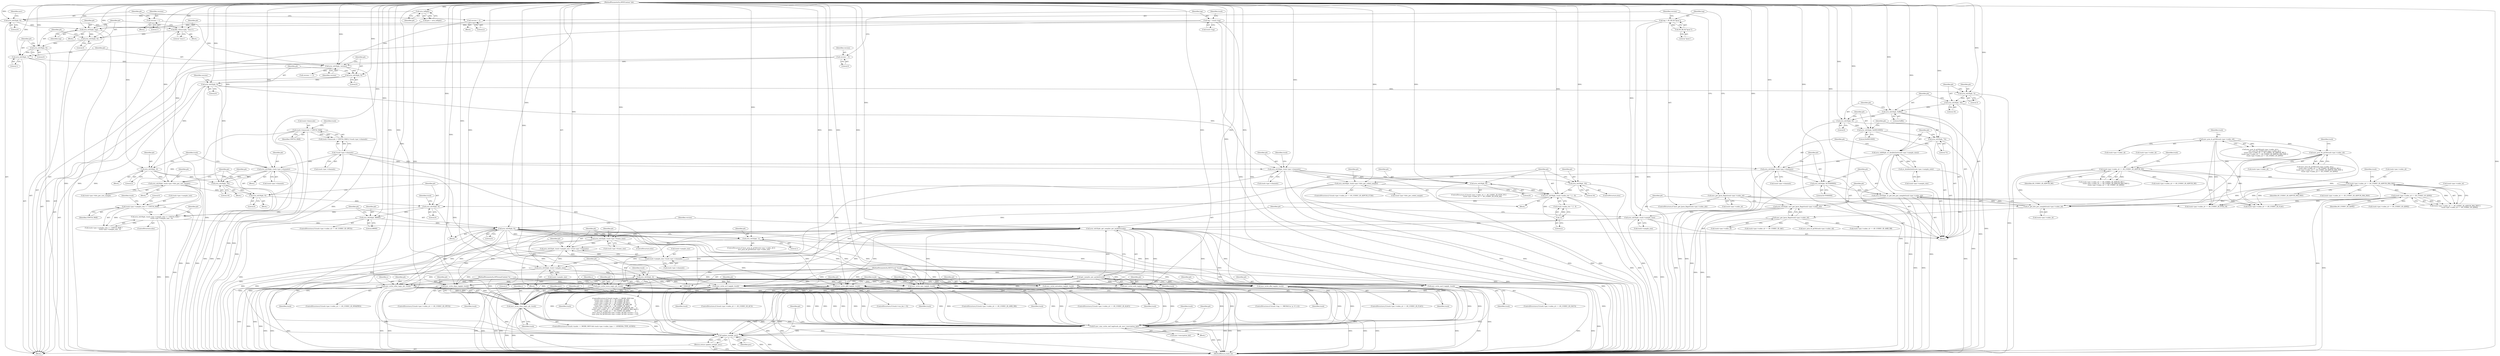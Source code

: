 digraph "0_FFmpeg_fa19fbcf712a6a6cc5a5cfdc3254a97b9bce6582@pointer" {
"1000757" [label="(Call,ff_mov_cenc_write_sinf_tag(track, pb, mov->encryption_kid))"];
"1000682" [label="(Call,mov_write_extradata_tag(pb, track))"];
"1000524" [label="(Call,avio_wb32(pb, 2))"];
"1000519" [label="(Call,avio_wb32(pb, track->sample_size))"];
"1000508" [label="(Call,avio_wb32(pb, track->sample_size / track->par->channels))"];
"1000497" [label="(Call,avio_wb32(pb, 1))"];
"1000475" [label="(Call,avio_wb16(pb, 0))"];
"1000459" [label="(Call,avio_wb16(pb, track->par->sample_rate <= UINT16_MAX ?\n                          track->par->sample_rate : 0))"];
"1000444" [label="(Call,avio_wb16(pb, 0))"];
"1000441" [label="(Call,avio_wb16(pb, 0))"];
"1000429" [label="(Call,avio_wb16(pb, track->par->bits_per_raw_sample))"];
"1000408" [label="(Call,avio_wb16(pb, track->par->channels))"];
"1000256" [label="(Call,avio_wb32(pb, 0))"];
"1000253" [label="(Call,avio_wb16(pb, 0))"];
"1000250" [label="(Call,avio_wb16(pb, version))"];
"1000247" [label="(Call,avio_wb16(pb, 1))"];
"1000244" [label="(Call,avio_wb16(pb, 0))"];
"1000241" [label="(Call,avio_wb32(pb, 0))"];
"1000238" [label="(Call,avio_wl32(pb, tag))"];
"1000223" [label="(Call,avio_wb32(pb, 0))"];
"1000129" [label="(Call,avio_tell(pb))"];
"1000122" [label="(MethodParameterIn,AVIOContext *pb)"];
"1000169" [label="(Call,tag = AV_RL32(\"lpcm\"))"];
"1000171" [label="(Call,AV_RL32(\"lpcm\"))"];
"1000136" [label="(Call,tag = track->tag)"];
"1000233" [label="(Call,ffio_wfourcc(pb, \"enca\"))"];
"1000220" [label="(Call,version = 1)"];
"1000132" [label="(Call,version = 0)"];
"1000173" [label="(Call,version = 2)"];
"1000155" [label="(Call,!track->par->channels)"];
"1000417" [label="(Call,avio_wb16(pb, 2))"];
"1000438" [label="(Call,avio_wb16(pb, 16))"];
"1000380" [label="(Call,avio_wb16(pb, track->audio_vbr ? -2 : 0))"];
"1000369" [label="(Call,avio_wb16(pb, track->par->bits_per_coded_sample))"];
"1000334" [label="(Call,avio_wb16(pb, track->par->channels))"];
"1000357" [label="(Call,avio_wb16(pb, 8))"];
"1000377" [label="(Call,avio_wb16(pb, 16))"];
"1000386" [label="(Call,-2)"];
"1000462" [label="(Call,track->par->sample_rate <= UINT16_MAX)"];
"1000150" [label="(Call,track->timescale > UINT16_MAX)"];
"1000455" [label="(Call,avio_wb16(pb, 48000))"];
"1000321" [label="(Call,avio_wb32(pb, get_samples_per_packet(track)))"];
"1000316" [label="(Call,avio_wb32(pb, track->sample_size))"];
"1000308" [label="(Call,avio_wb32(pb, mov_get_lpcm_flags(track->par->codec_id)))"];
"1000300" [label="(Call,avio_wb32(pb, av_get_bits_per_sample(track->par->codec_id)))"];
"1000297" [label="(Call,avio_wb32(pb, 0x7F000000))"];
"1000290" [label="(Call,avio_wb32(pb, track->par->channels))"];
"1000282" [label="(Call,avio_wb64(pb, av_double2int(track->par->sample_rate)))"];
"1000279" [label="(Call,avio_wb32(pb, 72))"];
"1000276" [label="(Call,avio_wb32(pb, 0x00010000))"];
"1000273" [label="(Call,avio_wb16(pb, 0))"];
"1000270" [label="(Call,avio_wb16(pb, 0xfffe))"];
"1000267" [label="(Call,avio_wb16(pb, 16))"];
"1000264" [label="(Call,avio_wb16(pb, 3))"];
"1000284" [label="(Call,av_double2int(track->par->sample_rate))"];
"1000302" [label="(Call,av_get_bits_per_sample(track->par->codec_id))"];
"1000163" [label="(Call,mov_get_lpcm_flags(track->par->codec_id))"];
"1000205" [label="(Call,track->par->codec_id == AV_CODEC_ID_ADPCM_IMA_WAV)"];
"1000197" [label="(Call,track->par->codec_id == AV_CODEC_ID_ADPCM_MS)"];
"1000190" [label="(Call,mov_pcm_be_gt16(track->par->codec_id))"];
"1000183" [label="(Call,mov_pcm_le_gt16(track->par->codec_id))"];
"1000212" [label="(Call,track->par->codec_id == AV_CODEC_ID_QDM2)"];
"1000310" [label="(Call,mov_get_lpcm_flags(track->par->codec_id))"];
"1000323" [label="(Call,get_samples_per_packet(track))"];
"1000124" [label="(MethodParameterIn,MOVTrack *track)"];
"1000501" [label="(Call,avio_wb32(pb, track->par->frame_size))"];
"1000510" [label="(Call,track->sample_size / track->par->channels)"];
"1000694" [label="(Call,mov_write_wfex_tag(s, pb, track))"];
"1000121" [label="(MethodParameterIn,AVFormatContext *s)"];
"1000658" [label="(Call,mov_write_ac3_tag(pb, track))"];
"1000719" [label="(Call,mov_write_dops_tag(pb, track))"];
"1000729" [label="(Call,mov_write_glbl_tag(pb, track))"];
"1000746" [label="(Call,mov_write_chan_tag(s, pb, track))"];
"1000619" [label="(Call,mov_write_wave_tag(s, pb, track))"];
"1000646" [label="(Call,mov_write_amr_tag(pb, track))"];
"1000707" [label="(Call,mov_write_dfla_tag(pb, track))"];
"1000634" [label="(Call,mov_write_esds_tag(pb, track))"];
"1000670" [label="(Call,mov_write_eac3_tag(pb, track))"];
"1000764" [label="(Call,update_size(pb, pos))"];
"1000763" [label="(Return,return update_size(pb, pos);)"];
"1000457" [label="(Literal,48000)"];
"1000205" [label="(Call,track->par->codec_id == AV_CODEC_ID_ADPCM_IMA_WAV)"];
"1000730" [label="(Identifier,pb)"];
"1000333" [label="(Block,)"];
"1000765" [label="(Identifier,pb)"];
"1000316" [label="(Call,avio_wb32(pb, track->sample_size))"];
"1000440" [label="(Literal,16)"];
"1000369" [label="(Call,avio_wb16(pb, track->par->bits_per_coded_sample))"];
"1000429" [label="(Call,avio_wb16(pb, track->par->bits_per_raw_sample))"];
"1000499" [label="(Literal,1)"];
"1000387" [label="(Literal,2)"];
"1000155" [label="(Call,!track->par->channels)"];
"1000169" [label="(Call,tag = AV_RL32(\"lpcm\"))"];
"1000767" [label="(MethodReturn,static int)"];
"1000461" [label="(Call,track->par->sample_rate <= UINT16_MAX ?\n                          track->par->sample_rate : 0)"];
"1000736" [label="(Identifier,track)"];
"1000346" [label="(Identifier,track)"];
"1000218" [label="(Identifier,AV_CODEC_ID_QDM2)"];
"1000509" [label="(Identifier,pb)"];
"1000463" [label="(Call,track->par->sample_rate)"];
"1000521" [label="(Call,track->sample_size)"];
"1000497" [label="(Call,avio_wb32(pb, 1))"];
"1000357" [label="(Call,avio_wb16(pb, 8))"];
"1000317" [label="(Identifier,pb)"];
"1000377" [label="(Call,avio_wb16(pb, 16))"];
"1000284" [label="(Call,av_double2int(track->par->sample_rate))"];
"1000240" [label="(Identifier,tag)"];
"1000219" [label="(Block,)"];
"1000161" [label="(Block,)"];
"1000535" [label="(Call,track->par->codec_id == AV_CODEC_ID_AAC)"];
"1000334" [label="(Call,avio_wb16(pb, track->par->channels))"];
"1000646" [label="(Call,mov_write_amr_tag(pb, track))"];
"1000410" [label="(Call,track->par->channels)"];
"1000276" [label="(Call,avio_wb32(pb, 0x00010000))"];
"1000281" [label="(Literal,72)"];
"1000272" [label="(Literal,0xfffe)"];
"1000204" [label="(Call,track->par->codec_id == AV_CODEC_ID_ADPCM_IMA_WAV ||\n                   track->par->codec_id == AV_CODEC_ID_QDM2)"];
"1000708" [label="(Identifier,pb)"];
"1000248" [label="(Identifier,pb)"];
"1000290" [label="(Call,avio_wb32(pb, track->par->channels))"];
"1000525" [label="(Identifier,pb)"];
"1000386" [label="(Call,-2)"];
"1000291" [label="(Identifier,pb)"];
"1000498" [label="(Identifier,pb)"];
"1000621" [label="(Identifier,pb)"];
"1000273" [label="(Call,avio_wb16(pb, 0))"];
"1000407" [label="(Block,)"];
"1000482" [label="(Block,)"];
"1000191" [label="(Call,track->par->codec_id)"];
"1000124" [label="(MethodParameterIn,MOVTrack *track)"];
"1000660" [label="(Identifier,track)"];
"1000251" [label="(Identifier,pb)"];
"1000300" [label="(Call,avio_wb32(pb, av_get_bits_per_sample(track->par->codec_id)))"];
"1000172" [label="(Literal,\"lpcm\")"];
"1000723" [label="(ControlStructure,if (track->vos_len > 0))"];
"1000154" [label="(Identifier,UINT16_MAX)"];
"1000458" [label="(ControlStructure,else)"];
"1000371" [label="(Call,track->par->bits_per_coded_sample)"];
"1000447" [label="(ControlStructure,if (track->par->codec_id == AV_CODEC_ID_OPUS))"];
"1000336" [label="(Call,track->par->channels)"];
"1000731" [label="(Identifier,track)"];
"1000254" [label="(Identifier,pb)"];
"1000190" [label="(Call,mov_pcm_be_gt16(track->par->codec_id))"];
"1000624" [label="(ControlStructure,if (track->tag == MKTAG('m','p','4','a')))"];
"1000647" [label="(Identifier,pb)"];
"1000501" [label="(Call,avio_wb32(pb, track->par->frame_size))"];
"1000758" [label="(Identifier,track)"];
"1000321" [label="(Call,avio_wb32(pb, get_samples_per_packet(track)))"];
"1000451" [label="(Identifier,track)"];
"1000193" [label="(Identifier,track)"];
"1000182" [label="(Call,mov_pcm_le_gt16(track->par->codec_id) ||\n                   mov_pcm_be_gt16(track->par->codec_id) ||\n                   track->par->codec_id == AV_CODEC_ID_ADPCM_MS ||\n                   track->par->codec_id == AV_CODEC_ID_ADPCM_IMA_WAV ||\n                   track->par->codec_id == AV_CODEC_ID_QDM2)"];
"1000732" [label="(ControlStructure,if (track->mode == MODE_MOV && track->par->codec_type == AVMEDIA_TYPE_AUDIO))"];
"1000253" [label="(Call,avio_wb16(pb, 0))"];
"1000441" [label="(Call,avio_wb16(pb, 0))"];
"1000390" [label="(Block,)"];
"1000361" [label="(ControlStructure,if (track->par->codec_id == AV_CODEC_ID_ADPCM_G726))"];
"1000526" [label="(Literal,2)"];
"1000682" [label="(Call,mov_write_extradata_tag(pb, track))"];
"1000203" [label="(Identifier,AV_CODEC_ID_ADPCM_MS)"];
"1000747" [label="(Identifier,s)"];
"1000527" [label="(ControlStructure,if (track->mode == MODE_MOV &&\n        (track->par->codec_id == AV_CODEC_ID_AAC           ||\n         track->par->codec_id == AV_CODEC_ID_AC3           ||\n         track->par->codec_id == AV_CODEC_ID_EAC3          ||\n         track->par->codec_id == AV_CODEC_ID_AMR_NB        ||\n         track->par->codec_id == AV_CODEC_ID_ALAC          ||\n         track->par->codec_id == AV_CODEC_ID_ADPCM_MS      ||\n         track->par->codec_id == AV_CODEC_ID_ADPCM_IMA_WAV ||\n         track->par->codec_id == AV_CODEC_ID_QDM2          ||\n         (mov_pcm_le_gt16(track->par->codec_id) && version==1) ||\n         (mov_pcm_be_gt16(track->par->codec_id) && version==1))))"];
"1000211" [label="(Identifier,AV_CODEC_ID_ADPCM_IMA_WAV)"];
"1000711" [label="(ControlStructure,if (track->par->codec_id == AV_CODEC_ID_OPUS))"];
"1000171" [label="(Call,AV_RL32(\"lpcm\"))"];
"1000225" [label="(Literal,0)"];
"1000477" [label="(Literal,0)"];
"1000622" [label="(Identifier,track)"];
"1000323" [label="(Call,get_samples_per_packet(track))"];
"1000476" [label="(Identifier,pb)"];
"1000658" [label="(Call,mov_write_ac3_tag(pb, track))"];
"1000510" [label="(Call,track->sample_size / track->par->channels)"];
"1000162" [label="(ControlStructure,if (mov_get_lpcm_flags(track->par->codec_id)))"];
"1000437" [label="(Block,)"];
"1000200" [label="(Identifier,track)"];
"1000699" [label="(ControlStructure,if (track->par->codec_id == AV_CODEC_ID_FLAC))"];
"1000444" [label="(Call,avio_wb16(pb, 0))"];
"1000299" [label="(Literal,0x7F000000)"];
"1000697" [label="(Identifier,track)"];
"1000267" [label="(Call,avio_wb16(pb, 16))"];
"1000358" [label="(Identifier,pb)"];
"1000285" [label="(Call,track->par->sample_rate)"];
"1000635" [label="(Identifier,pb)"];
"1000250" [label="(Call,avio_wb16(pb, version))"];
"1000150" [label="(Call,track->timescale > UINT16_MAX)"];
"1000462" [label="(Call,track->par->sample_rate <= UINT16_MAX)"];
"1000326" [label="(Block,)"];
"1000164" [label="(Call,track->par->codec_id)"];
"1000232" [label="(Block,)"];
"1000756" [label="(Block,)"];
"1000619" [label="(Call,mov_write_wave_tag(s, pb, track))"];
"1000238" [label="(Call,avio_wl32(pb, tag))"];
"1000222" [label="(Literal,1)"];
"1000221" [label="(Identifier,version)"];
"1000382" [label="(Call,track->audio_vbr ? -2 : 0)"];
"1000341" [label="(ControlStructure,if (track->par->codec_id == AV_CODEC_ID_PCM_U8 ||\n                track->par->codec_id == AV_CODEC_ID_PCM_S8))"];
"1000729" [label="(Call,mov_write_glbl_tag(pb, track))"];
"1000696" [label="(Identifier,pb)"];
"1000370" [label="(Identifier,pb)"];
"1000359" [label="(Literal,8)"];
"1000255" [label="(Literal,0)"];
"1000456" [label="(Identifier,pb)"];
"1000121" [label="(MethodParameterIn,AVFormatContext *s)"];
"1000393" [label="(Call,track->par->codec_id == AV_CODEC_ID_FLAC)"];
"1000431" [label="(Call,track->par->bits_per_raw_sample)"];
"1000695" [label="(Identifier,s)"];
"1000376" [label="(ControlStructure,else)"];
"1000474" [label="(Literal,0)"];
"1000662" [label="(ControlStructure,if (track->par->codec_id == AV_CODEC_ID_EAC3))"];
"1000130" [label="(Identifier,pb)"];
"1000129" [label="(Call,avio_tell(pb))"];
"1000417" [label="(Call,avio_wb16(pb, 2))"];
"1000430" [label="(Identifier,pb)"];
"1000694" [label="(Call,mov_write_wfex_tag(s, pb, track))"];
"1000659" [label="(Identifier,pb)"];
"1000502" [label="(Identifier,pb)"];
"1000753" [label="(Identifier,mov)"];
"1000197" [label="(Call,track->par->codec_id == AV_CODEC_ID_ADPCM_MS)"];
"1000709" [label="(Identifier,track)"];
"1000763" [label="(Return,return update_size(pb, pos);)"];
"1000379" [label="(Literal,16)"];
"1000268" [label="(Identifier,pb)"];
"1000670" [label="(Call,mov_write_eac3_tag(pb, track))"];
"1000274" [label="(Identifier,pb)"];
"1000280" [label="(Identifier,pb)"];
"1000443" [label="(Literal,0)"];
"1000234" [label="(Identifier,pb)"];
"1000721" [label="(Identifier,track)"];
"1000416" [label="(Block,)"];
"1000249" [label="(Literal,1)"];
"1000446" [label="(Literal,0)"];
"1000122" [label="(MethodParameterIn,AVIOContext *pb)"];
"1000485" [label="(Call,mov_pcm_le_gt16(track->par->codec_id))"];
"1000508" [label="(Call,avio_wb32(pb, track->sample_size / track->par->channels))"];
"1000301" [label="(Identifier,pb)"];
"1000520" [label="(Identifier,pb)"];
"1000322" [label="(Identifier,pb)"];
"1000746" [label="(Call,mov_write_chan_tag(s, pb, track))"];
"1000298" [label="(Identifier,pb)"];
"1000503" [label="(Call,track->par->frame_size)"];
"1000170" [label="(Identifier,tag)"];
"1000233" [label="(Call,ffio_wfourcc(pb, \"enca\"))"];
"1000206" [label="(Call,track->par->codec_id)"];
"1000237" [label="(Block,)"];
"1000277" [label="(Identifier,pb)"];
"1000583" [label="(Call,track->par->codec_id == AV_CODEC_ID_ADPCM_IMA_WAV)"];
"1000748" [label="(Identifier,pb)"];
"1000241" [label="(Call,avio_wb32(pb, 0))"];
"1000408" [label="(Call,avio_wb16(pb, track->par->channels))"];
"1000257" [label="(Identifier,pb)"];
"1000252" [label="(Identifier,version)"];
"1000471" [label="(Identifier,track)"];
"1000235" [label="(Literal,\"enca\")"];
"1000265" [label="(Identifier,pb)"];
"1000575" [label="(Call,track->par->codec_id == AV_CODEC_ID_ADPCM_MS)"];
"1000636" [label="(Identifier,track)"];
"1000620" [label="(Identifier,s)"];
"1000244" [label="(Call,avio_wb16(pb, 0))"];
"1000125" [label="(Block,)"];
"1000243" [label="(Literal,0)"];
"1000719" [label="(Call,mov_write_dops_tag(pb, track))"];
"1000335" [label="(Identifier,pb)"];
"1000707" [label="(Call,mov_write_dfla_tag(pb, track))"];
"1000674" [label="(ControlStructure,if (track->par->codec_id == AV_CODEC_ID_ALAC))"];
"1000424" [label="(Identifier,track)"];
"1000439" [label="(Identifier,pb)"];
"1000137" [label="(Identifier,tag)"];
"1000173" [label="(Call,version = 2)"];
"1000634" [label="(Call,mov_write_esds_tag(pb, track))"];
"1000127" [label="(Call,pos = avio_tell(pb))"];
"1000381" [label="(Identifier,pb)"];
"1000455" [label="(Call,avio_wb16(pb, 48000))"];
"1000215" [label="(Identifier,track)"];
"1000198" [label="(Call,track->par->codec_id)"];
"1000343" [label="(Call,track->par->codec_id == AV_CODEC_ID_PCM_U8)"];
"1000445" [label="(Identifier,pb)"];
"1000639" [label="(Call,track->par->codec_id == AV_CODEC_ID_AMR_NB)"];
"1000158" [label="(Identifier,track)"];
"1000468" [label="(Identifier,UINT16_MAX)"];
"1000297" [label="(Call,avio_wb32(pb, 0x7F000000))"];
"1000279" [label="(Call,avio_wb32(pb, 72))"];
"1000672" [label="(Identifier,track)"];
"1000683" [label="(Identifier,pb)"];
"1000519" [label="(Call,avio_wb32(pb, track->sample_size))"];
"1000531" [label="(Identifier,track)"];
"1000459" [label="(Call,avio_wb16(pb, track->par->sample_rate <= UINT16_MAX ?\n                          track->par->sample_rate : 0))"];
"1000220" [label="(Call,version = 1)"];
"1000282" [label="(Call,avio_wb64(pb, av_double2int(track->par->sample_rate)))"];
"1000189" [label="(Call,mov_pcm_be_gt16(track->par->codec_id) ||\n                   track->par->codec_id == AV_CODEC_ID_ADPCM_MS ||\n                   track->par->codec_id == AV_CODEC_ID_ADPCM_IMA_WAV ||\n                   track->par->codec_id == AV_CODEC_ID_QDM2)"];
"1000260" [label="(Call,version == 2)"];
"1000269" [label="(Literal,16)"];
"1000246" [label="(Literal,0)"];
"1000138" [label="(Call,track->tag)"];
"1000671" [label="(Identifier,pb)"];
"1000438" [label="(Call,avio_wb16(pb, 16))"];
"1000309" [label="(Identifier,pb)"];
"1000524" [label="(Call,avio_wb32(pb, 2))"];
"1000245" [label="(Identifier,pb)"];
"1000261" [label="(Identifier,version)"];
"1000380" [label="(Call,avio_wb16(pb, track->audio_vbr ? -2 : 0))"];
"1000175" [label="(Literal,2)"];
"1000650" [label="(ControlStructure,if (track->par->codec_id == AV_CODEC_ID_AC3))"];
"1000208" [label="(Identifier,track)"];
"1000749" [label="(Identifier,track)"];
"1000318" [label="(Call,track->sample_size)"];
"1000256" [label="(Call,avio_wb32(pb, 0))"];
"1000764" [label="(Call,update_size(pb, pos))"];
"1000229" [label="(Identifier,mov)"];
"1000149" [label="(Call,track->timescale > UINT16_MAX || !track->par->channels)"];
"1000278" [label="(Literal,0x00010000)"];
"1000275" [label="(Literal,0)"];
"1000163" [label="(Call,mov_get_lpcm_flags(track->par->codec_id))"];
"1000302" [label="(Call,av_get_bits_per_sample(track->par->codec_id))"];
"1000196" [label="(Call,track->par->codec_id == AV_CODEC_ID_ADPCM_MS ||\n                   track->par->codec_id == AV_CODEC_ID_ADPCM_IMA_WAV ||\n                   track->par->codec_id == AV_CODEC_ID_QDM2)"];
"1000638" [label="(ControlStructure,if (track->par->codec_id == AV_CODEC_ID_AMR_NB))"];
"1000475" [label="(Call,avio_wb16(pb, 0))"];
"1000686" [label="(ControlStructure,if (track->par->codec_id == AV_CODEC_ID_WMAPRO))"];
"1000409" [label="(Identifier,pb)"];
"1000224" [label="(Identifier,pb)"];
"1000271" [label="(Identifier,pb)"];
"1000174" [label="(Identifier,version)"];
"1000483" [label="(ControlStructure,if (mov_pcm_le_gt16(track->par->codec_id) ||\n            mov_pcm_be_gt16(track->par->codec_id)))"];
"1000311" [label="(Call,track->par->codec_id)"];
"1000270" [label="(Call,avio_wb16(pb, 0xfffe))"];
"1000419" [label="(Literal,2)"];
"1000757" [label="(Call,ff_mov_cenc_write_sinf_tag(track, pb, mov->encryption_kid))"];
"1000239" [label="(Identifier,pb)"];
"1000720" [label="(Identifier,pb)"];
"1000514" [label="(Call,track->par->channels)"];
"1000378" [label="(Identifier,pb)"];
"1000213" [label="(Call,track->par->codec_id)"];
"1000308" [label="(Call,avio_wb32(pb, mov_get_lpcm_flags(track->par->codec_id)))"];
"1000684" [label="(Identifier,track)"];
"1000151" [label="(Call,track->timescale)"];
"1000324" [label="(Identifier,track)"];
"1000442" [label="(Identifier,pb)"];
"1000242" [label="(Identifier,pb)"];
"1000144" [label="(Identifier,track)"];
"1000591" [label="(Call,track->par->codec_id == AV_CODEC_ID_QDM2)"];
"1000264" [label="(Call,avio_wb16(pb, 3))"];
"1000428" [label="(Block,)"];
"1000258" [label="(Literal,0)"];
"1000132" [label="(Call,version = 0)"];
"1000760" [label="(Call,mov->encryption_kid)"];
"1000292" [label="(Call,track->par->channels)"];
"1000212" [label="(Call,track->par->codec_id == AV_CODEC_ID_QDM2)"];
"1000648" [label="(Identifier,track)"];
"1000460" [label="(Identifier,pb)"];
"1000310" [label="(Call,mov_get_lpcm_flags(track->par->codec_id))"];
"1000156" [label="(Call,track->par->channels)"];
"1000303" [label="(Call,track->par->codec_id)"];
"1000500" [label="(ControlStructure,else)"];
"1000766" [label="(Identifier,pos)"];
"1000480" [label="(Identifier,version)"];
"1000247" [label="(Call,avio_wb16(pb, 1))"];
"1000283" [label="(Identifier,pb)"];
"1000266" [label="(Literal,3)"];
"1000263" [label="(Block,)"];
"1000133" [label="(Identifier,version)"];
"1000759" [label="(Identifier,pb)"];
"1000223" [label="(Call,avio_wb32(pb, 0))"];
"1000136" [label="(Call,tag = track->tag)"];
"1000184" [label="(Call,track->par->codec_id)"];
"1000511" [label="(Call,track->sample_size)"];
"1000183" [label="(Call,mov_pcm_le_gt16(track->par->codec_id))"];
"1000134" [label="(Literal,0)"];
"1000418" [label="(Identifier,pb)"];
"1000757" -> "1000756"  [label="AST: "];
"1000757" -> "1000760"  [label="CFG: "];
"1000758" -> "1000757"  [label="AST: "];
"1000759" -> "1000757"  [label="AST: "];
"1000760" -> "1000757"  [label="AST: "];
"1000765" -> "1000757"  [label="CFG: "];
"1000757" -> "1000767"  [label="DDG: "];
"1000757" -> "1000767"  [label="DDG: "];
"1000757" -> "1000767"  [label="DDG: "];
"1000682" -> "1000757"  [label="DDG: "];
"1000682" -> "1000757"  [label="DDG: "];
"1000694" -> "1000757"  [label="DDG: "];
"1000694" -> "1000757"  [label="DDG: "];
"1000658" -> "1000757"  [label="DDG: "];
"1000658" -> "1000757"  [label="DDG: "];
"1000719" -> "1000757"  [label="DDG: "];
"1000719" -> "1000757"  [label="DDG: "];
"1000729" -> "1000757"  [label="DDG: "];
"1000729" -> "1000757"  [label="DDG: "];
"1000746" -> "1000757"  [label="DDG: "];
"1000746" -> "1000757"  [label="DDG: "];
"1000707" -> "1000757"  [label="DDG: "];
"1000707" -> "1000757"  [label="DDG: "];
"1000619" -> "1000757"  [label="DDG: "];
"1000619" -> "1000757"  [label="DDG: "];
"1000646" -> "1000757"  [label="DDG: "];
"1000646" -> "1000757"  [label="DDG: "];
"1000670" -> "1000757"  [label="DDG: "];
"1000670" -> "1000757"  [label="DDG: "];
"1000323" -> "1000757"  [label="DDG: "];
"1000634" -> "1000757"  [label="DDG: "];
"1000634" -> "1000757"  [label="DDG: "];
"1000124" -> "1000757"  [label="DDG: "];
"1000524" -> "1000757"  [label="DDG: "];
"1000475" -> "1000757"  [label="DDG: "];
"1000321" -> "1000757"  [label="DDG: "];
"1000122" -> "1000757"  [label="DDG: "];
"1000757" -> "1000764"  [label="DDG: "];
"1000682" -> "1000674"  [label="AST: "];
"1000682" -> "1000684"  [label="CFG: "];
"1000683" -> "1000682"  [label="AST: "];
"1000684" -> "1000682"  [label="AST: "];
"1000736" -> "1000682"  [label="CFG: "];
"1000682" -> "1000767"  [label="DDG: "];
"1000682" -> "1000767"  [label="DDG: "];
"1000524" -> "1000682"  [label="DDG: "];
"1000475" -> "1000682"  [label="DDG: "];
"1000321" -> "1000682"  [label="DDG: "];
"1000122" -> "1000682"  [label="DDG: "];
"1000323" -> "1000682"  [label="DDG: "];
"1000124" -> "1000682"  [label="DDG: "];
"1000682" -> "1000746"  [label="DDG: "];
"1000682" -> "1000746"  [label="DDG: "];
"1000682" -> "1000764"  [label="DDG: "];
"1000524" -> "1000482"  [label="AST: "];
"1000524" -> "1000526"  [label="CFG: "];
"1000525" -> "1000524"  [label="AST: "];
"1000526" -> "1000524"  [label="AST: "];
"1000531" -> "1000524"  [label="CFG: "];
"1000524" -> "1000767"  [label="DDG: "];
"1000519" -> "1000524"  [label="DDG: "];
"1000122" -> "1000524"  [label="DDG: "];
"1000524" -> "1000619"  [label="DDG: "];
"1000524" -> "1000634"  [label="DDG: "];
"1000524" -> "1000646"  [label="DDG: "];
"1000524" -> "1000658"  [label="DDG: "];
"1000524" -> "1000670"  [label="DDG: "];
"1000524" -> "1000694"  [label="DDG: "];
"1000524" -> "1000707"  [label="DDG: "];
"1000524" -> "1000719"  [label="DDG: "];
"1000524" -> "1000729"  [label="DDG: "];
"1000524" -> "1000746"  [label="DDG: "];
"1000524" -> "1000764"  [label="DDG: "];
"1000519" -> "1000482"  [label="AST: "];
"1000519" -> "1000521"  [label="CFG: "];
"1000520" -> "1000519"  [label="AST: "];
"1000521" -> "1000519"  [label="AST: "];
"1000525" -> "1000519"  [label="CFG: "];
"1000519" -> "1000767"  [label="DDG: "];
"1000519" -> "1000767"  [label="DDG: "];
"1000508" -> "1000519"  [label="DDG: "];
"1000122" -> "1000519"  [label="DDG: "];
"1000510" -> "1000519"  [label="DDG: "];
"1000508" -> "1000482"  [label="AST: "];
"1000508" -> "1000510"  [label="CFG: "];
"1000509" -> "1000508"  [label="AST: "];
"1000510" -> "1000508"  [label="AST: "];
"1000520" -> "1000508"  [label="CFG: "];
"1000508" -> "1000767"  [label="DDG: "];
"1000508" -> "1000767"  [label="DDG: "];
"1000497" -> "1000508"  [label="DDG: "];
"1000501" -> "1000508"  [label="DDG: "];
"1000122" -> "1000508"  [label="DDG: "];
"1000510" -> "1000508"  [label="DDG: "];
"1000510" -> "1000508"  [label="DDG: "];
"1000497" -> "1000483"  [label="AST: "];
"1000497" -> "1000499"  [label="CFG: "];
"1000498" -> "1000497"  [label="AST: "];
"1000499" -> "1000497"  [label="AST: "];
"1000509" -> "1000497"  [label="CFG: "];
"1000497" -> "1000767"  [label="DDG: "];
"1000475" -> "1000497"  [label="DDG: "];
"1000321" -> "1000497"  [label="DDG: "];
"1000122" -> "1000497"  [label="DDG: "];
"1000475" -> "1000326"  [label="AST: "];
"1000475" -> "1000477"  [label="CFG: "];
"1000476" -> "1000475"  [label="AST: "];
"1000477" -> "1000475"  [label="AST: "];
"1000480" -> "1000475"  [label="CFG: "];
"1000475" -> "1000767"  [label="DDG: "];
"1000459" -> "1000475"  [label="DDG: "];
"1000455" -> "1000475"  [label="DDG: "];
"1000122" -> "1000475"  [label="DDG: "];
"1000475" -> "1000501"  [label="DDG: "];
"1000475" -> "1000619"  [label="DDG: "];
"1000475" -> "1000634"  [label="DDG: "];
"1000475" -> "1000646"  [label="DDG: "];
"1000475" -> "1000658"  [label="DDG: "];
"1000475" -> "1000670"  [label="DDG: "];
"1000475" -> "1000694"  [label="DDG: "];
"1000475" -> "1000707"  [label="DDG: "];
"1000475" -> "1000719"  [label="DDG: "];
"1000475" -> "1000729"  [label="DDG: "];
"1000475" -> "1000746"  [label="DDG: "];
"1000475" -> "1000764"  [label="DDG: "];
"1000459" -> "1000458"  [label="AST: "];
"1000459" -> "1000461"  [label="CFG: "];
"1000460" -> "1000459"  [label="AST: "];
"1000461" -> "1000459"  [label="AST: "];
"1000476" -> "1000459"  [label="CFG: "];
"1000459" -> "1000767"  [label="DDG: "];
"1000459" -> "1000767"  [label="DDG: "];
"1000444" -> "1000459"  [label="DDG: "];
"1000122" -> "1000459"  [label="DDG: "];
"1000462" -> "1000459"  [label="DDG: "];
"1000444" -> "1000326"  [label="AST: "];
"1000444" -> "1000446"  [label="CFG: "];
"1000445" -> "1000444"  [label="AST: "];
"1000446" -> "1000444"  [label="AST: "];
"1000451" -> "1000444"  [label="CFG: "];
"1000441" -> "1000444"  [label="DDG: "];
"1000380" -> "1000444"  [label="DDG: "];
"1000122" -> "1000444"  [label="DDG: "];
"1000444" -> "1000455"  [label="DDG: "];
"1000441" -> "1000390"  [label="AST: "];
"1000441" -> "1000443"  [label="CFG: "];
"1000442" -> "1000441"  [label="AST: "];
"1000443" -> "1000441"  [label="AST: "];
"1000445" -> "1000441"  [label="CFG: "];
"1000429" -> "1000441"  [label="DDG: "];
"1000438" -> "1000441"  [label="DDG: "];
"1000122" -> "1000441"  [label="DDG: "];
"1000429" -> "1000428"  [label="AST: "];
"1000429" -> "1000431"  [label="CFG: "];
"1000430" -> "1000429"  [label="AST: "];
"1000431" -> "1000429"  [label="AST: "];
"1000442" -> "1000429"  [label="CFG: "];
"1000429" -> "1000767"  [label="DDG: "];
"1000429" -> "1000767"  [label="DDG: "];
"1000408" -> "1000429"  [label="DDG: "];
"1000417" -> "1000429"  [label="DDG: "];
"1000122" -> "1000429"  [label="DDG: "];
"1000408" -> "1000407"  [label="AST: "];
"1000408" -> "1000410"  [label="CFG: "];
"1000409" -> "1000408"  [label="AST: "];
"1000410" -> "1000408"  [label="AST: "];
"1000424" -> "1000408"  [label="CFG: "];
"1000408" -> "1000767"  [label="DDG: "];
"1000408" -> "1000767"  [label="DDG: "];
"1000256" -> "1000408"  [label="DDG: "];
"1000122" -> "1000408"  [label="DDG: "];
"1000155" -> "1000408"  [label="DDG: "];
"1000408" -> "1000438"  [label="DDG: "];
"1000408" -> "1000510"  [label="DDG: "];
"1000256" -> "1000125"  [label="AST: "];
"1000256" -> "1000258"  [label="CFG: "];
"1000257" -> "1000256"  [label="AST: "];
"1000258" -> "1000256"  [label="AST: "];
"1000261" -> "1000256"  [label="CFG: "];
"1000256" -> "1000767"  [label="DDG: "];
"1000253" -> "1000256"  [label="DDG: "];
"1000122" -> "1000256"  [label="DDG: "];
"1000256" -> "1000264"  [label="DDG: "];
"1000256" -> "1000334"  [label="DDG: "];
"1000256" -> "1000417"  [label="DDG: "];
"1000253" -> "1000125"  [label="AST: "];
"1000253" -> "1000255"  [label="CFG: "];
"1000254" -> "1000253"  [label="AST: "];
"1000255" -> "1000253"  [label="AST: "];
"1000257" -> "1000253"  [label="CFG: "];
"1000250" -> "1000253"  [label="DDG: "];
"1000122" -> "1000253"  [label="DDG: "];
"1000250" -> "1000125"  [label="AST: "];
"1000250" -> "1000252"  [label="CFG: "];
"1000251" -> "1000250"  [label="AST: "];
"1000252" -> "1000250"  [label="AST: "];
"1000254" -> "1000250"  [label="CFG: "];
"1000250" -> "1000767"  [label="DDG: "];
"1000247" -> "1000250"  [label="DDG: "];
"1000122" -> "1000250"  [label="DDG: "];
"1000220" -> "1000250"  [label="DDG: "];
"1000132" -> "1000250"  [label="DDG: "];
"1000173" -> "1000250"  [label="DDG: "];
"1000250" -> "1000260"  [label="DDG: "];
"1000247" -> "1000125"  [label="AST: "];
"1000247" -> "1000249"  [label="CFG: "];
"1000248" -> "1000247"  [label="AST: "];
"1000249" -> "1000247"  [label="AST: "];
"1000251" -> "1000247"  [label="CFG: "];
"1000247" -> "1000767"  [label="DDG: "];
"1000244" -> "1000247"  [label="DDG: "];
"1000122" -> "1000247"  [label="DDG: "];
"1000244" -> "1000125"  [label="AST: "];
"1000244" -> "1000246"  [label="CFG: "];
"1000245" -> "1000244"  [label="AST: "];
"1000246" -> "1000244"  [label="AST: "];
"1000248" -> "1000244"  [label="CFG: "];
"1000241" -> "1000244"  [label="DDG: "];
"1000122" -> "1000244"  [label="DDG: "];
"1000241" -> "1000125"  [label="AST: "];
"1000241" -> "1000243"  [label="CFG: "];
"1000242" -> "1000241"  [label="AST: "];
"1000243" -> "1000241"  [label="AST: "];
"1000245" -> "1000241"  [label="CFG: "];
"1000238" -> "1000241"  [label="DDG: "];
"1000233" -> "1000241"  [label="DDG: "];
"1000122" -> "1000241"  [label="DDG: "];
"1000238" -> "1000237"  [label="AST: "];
"1000238" -> "1000240"  [label="CFG: "];
"1000239" -> "1000238"  [label="AST: "];
"1000240" -> "1000238"  [label="AST: "];
"1000242" -> "1000238"  [label="CFG: "];
"1000238" -> "1000767"  [label="DDG: "];
"1000238" -> "1000767"  [label="DDG: "];
"1000223" -> "1000238"  [label="DDG: "];
"1000122" -> "1000238"  [label="DDG: "];
"1000169" -> "1000238"  [label="DDG: "];
"1000136" -> "1000238"  [label="DDG: "];
"1000223" -> "1000125"  [label="AST: "];
"1000223" -> "1000225"  [label="CFG: "];
"1000224" -> "1000223"  [label="AST: "];
"1000225" -> "1000223"  [label="AST: "];
"1000229" -> "1000223"  [label="CFG: "];
"1000129" -> "1000223"  [label="DDG: "];
"1000122" -> "1000223"  [label="DDG: "];
"1000223" -> "1000233"  [label="DDG: "];
"1000129" -> "1000127"  [label="AST: "];
"1000129" -> "1000130"  [label="CFG: "];
"1000130" -> "1000129"  [label="AST: "];
"1000127" -> "1000129"  [label="CFG: "];
"1000129" -> "1000127"  [label="DDG: "];
"1000122" -> "1000129"  [label="DDG: "];
"1000122" -> "1000120"  [label="AST: "];
"1000122" -> "1000767"  [label="DDG: "];
"1000122" -> "1000233"  [label="DDG: "];
"1000122" -> "1000264"  [label="DDG: "];
"1000122" -> "1000267"  [label="DDG: "];
"1000122" -> "1000270"  [label="DDG: "];
"1000122" -> "1000273"  [label="DDG: "];
"1000122" -> "1000276"  [label="DDG: "];
"1000122" -> "1000279"  [label="DDG: "];
"1000122" -> "1000282"  [label="DDG: "];
"1000122" -> "1000290"  [label="DDG: "];
"1000122" -> "1000297"  [label="DDG: "];
"1000122" -> "1000300"  [label="DDG: "];
"1000122" -> "1000308"  [label="DDG: "];
"1000122" -> "1000316"  [label="DDG: "];
"1000122" -> "1000321"  [label="DDG: "];
"1000122" -> "1000334"  [label="DDG: "];
"1000122" -> "1000357"  [label="DDG: "];
"1000122" -> "1000369"  [label="DDG: "];
"1000122" -> "1000377"  [label="DDG: "];
"1000122" -> "1000380"  [label="DDG: "];
"1000122" -> "1000417"  [label="DDG: "];
"1000122" -> "1000438"  [label="DDG: "];
"1000122" -> "1000455"  [label="DDG: "];
"1000122" -> "1000501"  [label="DDG: "];
"1000122" -> "1000619"  [label="DDG: "];
"1000122" -> "1000634"  [label="DDG: "];
"1000122" -> "1000646"  [label="DDG: "];
"1000122" -> "1000658"  [label="DDG: "];
"1000122" -> "1000670"  [label="DDG: "];
"1000122" -> "1000694"  [label="DDG: "];
"1000122" -> "1000707"  [label="DDG: "];
"1000122" -> "1000719"  [label="DDG: "];
"1000122" -> "1000729"  [label="DDG: "];
"1000122" -> "1000746"  [label="DDG: "];
"1000122" -> "1000764"  [label="DDG: "];
"1000169" -> "1000162"  [label="AST: "];
"1000169" -> "1000171"  [label="CFG: "];
"1000170" -> "1000169"  [label="AST: "];
"1000171" -> "1000169"  [label="AST: "];
"1000174" -> "1000169"  [label="CFG: "];
"1000169" -> "1000767"  [label="DDG: "];
"1000169" -> "1000767"  [label="DDG: "];
"1000171" -> "1000169"  [label="DDG: "];
"1000171" -> "1000172"  [label="CFG: "];
"1000172" -> "1000171"  [label="AST: "];
"1000136" -> "1000125"  [label="AST: "];
"1000136" -> "1000138"  [label="CFG: "];
"1000137" -> "1000136"  [label="AST: "];
"1000138" -> "1000136"  [label="AST: "];
"1000144" -> "1000136"  [label="CFG: "];
"1000136" -> "1000767"  [label="DDG: "];
"1000136" -> "1000767"  [label="DDG: "];
"1000233" -> "1000232"  [label="AST: "];
"1000233" -> "1000235"  [label="CFG: "];
"1000234" -> "1000233"  [label="AST: "];
"1000235" -> "1000233"  [label="AST: "];
"1000242" -> "1000233"  [label="CFG: "];
"1000233" -> "1000767"  [label="DDG: "];
"1000220" -> "1000219"  [label="AST: "];
"1000220" -> "1000222"  [label="CFG: "];
"1000221" -> "1000220"  [label="AST: "];
"1000222" -> "1000220"  [label="AST: "];
"1000224" -> "1000220"  [label="CFG: "];
"1000132" -> "1000125"  [label="AST: "];
"1000132" -> "1000134"  [label="CFG: "];
"1000133" -> "1000132"  [label="AST: "];
"1000134" -> "1000132"  [label="AST: "];
"1000137" -> "1000132"  [label="CFG: "];
"1000173" -> "1000161"  [label="AST: "];
"1000173" -> "1000175"  [label="CFG: "];
"1000174" -> "1000173"  [label="AST: "];
"1000175" -> "1000173"  [label="AST: "];
"1000224" -> "1000173"  [label="CFG: "];
"1000155" -> "1000149"  [label="AST: "];
"1000155" -> "1000156"  [label="CFG: "];
"1000156" -> "1000155"  [label="AST: "];
"1000149" -> "1000155"  [label="CFG: "];
"1000155" -> "1000767"  [label="DDG: "];
"1000155" -> "1000149"  [label="DDG: "];
"1000155" -> "1000290"  [label="DDG: "];
"1000155" -> "1000334"  [label="DDG: "];
"1000155" -> "1000510"  [label="DDG: "];
"1000417" -> "1000416"  [label="AST: "];
"1000417" -> "1000419"  [label="CFG: "];
"1000418" -> "1000417"  [label="AST: "];
"1000419" -> "1000417"  [label="AST: "];
"1000424" -> "1000417"  [label="CFG: "];
"1000417" -> "1000767"  [label="DDG: "];
"1000417" -> "1000438"  [label="DDG: "];
"1000438" -> "1000437"  [label="AST: "];
"1000438" -> "1000440"  [label="CFG: "];
"1000439" -> "1000438"  [label="AST: "];
"1000440" -> "1000438"  [label="AST: "];
"1000442" -> "1000438"  [label="CFG: "];
"1000438" -> "1000767"  [label="DDG: "];
"1000380" -> "1000333"  [label="AST: "];
"1000380" -> "1000382"  [label="CFG: "];
"1000381" -> "1000380"  [label="AST: "];
"1000382" -> "1000380"  [label="AST: "];
"1000445" -> "1000380"  [label="CFG: "];
"1000380" -> "1000767"  [label="DDG: "];
"1000380" -> "1000767"  [label="DDG: "];
"1000369" -> "1000380"  [label="DDG: "];
"1000357" -> "1000380"  [label="DDG: "];
"1000377" -> "1000380"  [label="DDG: "];
"1000386" -> "1000380"  [label="DDG: "];
"1000369" -> "1000361"  [label="AST: "];
"1000369" -> "1000371"  [label="CFG: "];
"1000370" -> "1000369"  [label="AST: "];
"1000371" -> "1000369"  [label="AST: "];
"1000381" -> "1000369"  [label="CFG: "];
"1000369" -> "1000767"  [label="DDG: "];
"1000369" -> "1000767"  [label="DDG: "];
"1000334" -> "1000369"  [label="DDG: "];
"1000334" -> "1000333"  [label="AST: "];
"1000334" -> "1000336"  [label="CFG: "];
"1000335" -> "1000334"  [label="AST: "];
"1000336" -> "1000334"  [label="AST: "];
"1000346" -> "1000334"  [label="CFG: "];
"1000334" -> "1000767"  [label="DDG: "];
"1000334" -> "1000767"  [label="DDG: "];
"1000334" -> "1000357"  [label="DDG: "];
"1000334" -> "1000377"  [label="DDG: "];
"1000334" -> "1000510"  [label="DDG: "];
"1000357" -> "1000341"  [label="AST: "];
"1000357" -> "1000359"  [label="CFG: "];
"1000358" -> "1000357"  [label="AST: "];
"1000359" -> "1000357"  [label="AST: "];
"1000381" -> "1000357"  [label="CFG: "];
"1000357" -> "1000767"  [label="DDG: "];
"1000377" -> "1000376"  [label="AST: "];
"1000377" -> "1000379"  [label="CFG: "];
"1000378" -> "1000377"  [label="AST: "];
"1000379" -> "1000377"  [label="AST: "];
"1000381" -> "1000377"  [label="CFG: "];
"1000377" -> "1000767"  [label="DDG: "];
"1000386" -> "1000382"  [label="AST: "];
"1000386" -> "1000387"  [label="CFG: "];
"1000387" -> "1000386"  [label="AST: "];
"1000382" -> "1000386"  [label="CFG: "];
"1000386" -> "1000382"  [label="DDG: "];
"1000462" -> "1000461"  [label="AST: "];
"1000462" -> "1000468"  [label="CFG: "];
"1000463" -> "1000462"  [label="AST: "];
"1000468" -> "1000462"  [label="AST: "];
"1000471" -> "1000462"  [label="CFG: "];
"1000474" -> "1000462"  [label="CFG: "];
"1000462" -> "1000767"  [label="DDG: "];
"1000150" -> "1000462"  [label="DDG: "];
"1000462" -> "1000461"  [label="DDG: "];
"1000150" -> "1000149"  [label="AST: "];
"1000150" -> "1000154"  [label="CFG: "];
"1000151" -> "1000150"  [label="AST: "];
"1000154" -> "1000150"  [label="AST: "];
"1000158" -> "1000150"  [label="CFG: "];
"1000149" -> "1000150"  [label="CFG: "];
"1000150" -> "1000767"  [label="DDG: "];
"1000150" -> "1000767"  [label="DDG: "];
"1000150" -> "1000149"  [label="DDG: "];
"1000150" -> "1000149"  [label="DDG: "];
"1000455" -> "1000447"  [label="AST: "];
"1000455" -> "1000457"  [label="CFG: "];
"1000456" -> "1000455"  [label="AST: "];
"1000457" -> "1000455"  [label="AST: "];
"1000476" -> "1000455"  [label="CFG: "];
"1000455" -> "1000767"  [label="DDG: "];
"1000321" -> "1000263"  [label="AST: "];
"1000321" -> "1000323"  [label="CFG: "];
"1000322" -> "1000321"  [label="AST: "];
"1000323" -> "1000321"  [label="AST: "];
"1000480" -> "1000321"  [label="CFG: "];
"1000321" -> "1000767"  [label="DDG: "];
"1000321" -> "1000767"  [label="DDG: "];
"1000316" -> "1000321"  [label="DDG: "];
"1000323" -> "1000321"  [label="DDG: "];
"1000321" -> "1000501"  [label="DDG: "];
"1000321" -> "1000619"  [label="DDG: "];
"1000321" -> "1000634"  [label="DDG: "];
"1000321" -> "1000646"  [label="DDG: "];
"1000321" -> "1000658"  [label="DDG: "];
"1000321" -> "1000670"  [label="DDG: "];
"1000321" -> "1000694"  [label="DDG: "];
"1000321" -> "1000707"  [label="DDG: "];
"1000321" -> "1000719"  [label="DDG: "];
"1000321" -> "1000729"  [label="DDG: "];
"1000321" -> "1000746"  [label="DDG: "];
"1000321" -> "1000764"  [label="DDG: "];
"1000316" -> "1000263"  [label="AST: "];
"1000316" -> "1000318"  [label="CFG: "];
"1000317" -> "1000316"  [label="AST: "];
"1000318" -> "1000316"  [label="AST: "];
"1000322" -> "1000316"  [label="CFG: "];
"1000316" -> "1000767"  [label="DDG: "];
"1000316" -> "1000767"  [label="DDG: "];
"1000308" -> "1000316"  [label="DDG: "];
"1000316" -> "1000510"  [label="DDG: "];
"1000308" -> "1000263"  [label="AST: "];
"1000308" -> "1000310"  [label="CFG: "];
"1000309" -> "1000308"  [label="AST: "];
"1000310" -> "1000308"  [label="AST: "];
"1000317" -> "1000308"  [label="CFG: "];
"1000308" -> "1000767"  [label="DDG: "];
"1000308" -> "1000767"  [label="DDG: "];
"1000300" -> "1000308"  [label="DDG: "];
"1000310" -> "1000308"  [label="DDG: "];
"1000300" -> "1000263"  [label="AST: "];
"1000300" -> "1000302"  [label="CFG: "];
"1000301" -> "1000300"  [label="AST: "];
"1000302" -> "1000300"  [label="AST: "];
"1000309" -> "1000300"  [label="CFG: "];
"1000300" -> "1000767"  [label="DDG: "];
"1000300" -> "1000767"  [label="DDG: "];
"1000297" -> "1000300"  [label="DDG: "];
"1000302" -> "1000300"  [label="DDG: "];
"1000297" -> "1000263"  [label="AST: "];
"1000297" -> "1000299"  [label="CFG: "];
"1000298" -> "1000297"  [label="AST: "];
"1000299" -> "1000297"  [label="AST: "];
"1000301" -> "1000297"  [label="CFG: "];
"1000297" -> "1000767"  [label="DDG: "];
"1000290" -> "1000297"  [label="DDG: "];
"1000290" -> "1000263"  [label="AST: "];
"1000290" -> "1000292"  [label="CFG: "];
"1000291" -> "1000290"  [label="AST: "];
"1000292" -> "1000290"  [label="AST: "];
"1000298" -> "1000290"  [label="CFG: "];
"1000290" -> "1000767"  [label="DDG: "];
"1000290" -> "1000767"  [label="DDG: "];
"1000282" -> "1000290"  [label="DDG: "];
"1000290" -> "1000510"  [label="DDG: "];
"1000282" -> "1000263"  [label="AST: "];
"1000282" -> "1000284"  [label="CFG: "];
"1000283" -> "1000282"  [label="AST: "];
"1000284" -> "1000282"  [label="AST: "];
"1000291" -> "1000282"  [label="CFG: "];
"1000282" -> "1000767"  [label="DDG: "];
"1000282" -> "1000767"  [label="DDG: "];
"1000279" -> "1000282"  [label="DDG: "];
"1000284" -> "1000282"  [label="DDG: "];
"1000279" -> "1000263"  [label="AST: "];
"1000279" -> "1000281"  [label="CFG: "];
"1000280" -> "1000279"  [label="AST: "];
"1000281" -> "1000279"  [label="AST: "];
"1000283" -> "1000279"  [label="CFG: "];
"1000279" -> "1000767"  [label="DDG: "];
"1000276" -> "1000279"  [label="DDG: "];
"1000276" -> "1000263"  [label="AST: "];
"1000276" -> "1000278"  [label="CFG: "];
"1000277" -> "1000276"  [label="AST: "];
"1000278" -> "1000276"  [label="AST: "];
"1000280" -> "1000276"  [label="CFG: "];
"1000276" -> "1000767"  [label="DDG: "];
"1000273" -> "1000276"  [label="DDG: "];
"1000273" -> "1000263"  [label="AST: "];
"1000273" -> "1000275"  [label="CFG: "];
"1000274" -> "1000273"  [label="AST: "];
"1000275" -> "1000273"  [label="AST: "];
"1000277" -> "1000273"  [label="CFG: "];
"1000273" -> "1000767"  [label="DDG: "];
"1000270" -> "1000273"  [label="DDG: "];
"1000270" -> "1000263"  [label="AST: "];
"1000270" -> "1000272"  [label="CFG: "];
"1000271" -> "1000270"  [label="AST: "];
"1000272" -> "1000270"  [label="AST: "];
"1000274" -> "1000270"  [label="CFG: "];
"1000270" -> "1000767"  [label="DDG: "];
"1000267" -> "1000270"  [label="DDG: "];
"1000267" -> "1000263"  [label="AST: "];
"1000267" -> "1000269"  [label="CFG: "];
"1000268" -> "1000267"  [label="AST: "];
"1000269" -> "1000267"  [label="AST: "];
"1000271" -> "1000267"  [label="CFG: "];
"1000267" -> "1000767"  [label="DDG: "];
"1000264" -> "1000267"  [label="DDG: "];
"1000264" -> "1000263"  [label="AST: "];
"1000264" -> "1000266"  [label="CFG: "];
"1000265" -> "1000264"  [label="AST: "];
"1000266" -> "1000264"  [label="AST: "];
"1000268" -> "1000264"  [label="CFG: "];
"1000264" -> "1000767"  [label="DDG: "];
"1000284" -> "1000285"  [label="CFG: "];
"1000285" -> "1000284"  [label="AST: "];
"1000284" -> "1000767"  [label="DDG: "];
"1000302" -> "1000303"  [label="CFG: "];
"1000303" -> "1000302"  [label="AST: "];
"1000163" -> "1000302"  [label="DDG: "];
"1000205" -> "1000302"  [label="DDG: "];
"1000183" -> "1000302"  [label="DDG: "];
"1000190" -> "1000302"  [label="DDG: "];
"1000212" -> "1000302"  [label="DDG: "];
"1000197" -> "1000302"  [label="DDG: "];
"1000302" -> "1000310"  [label="DDG: "];
"1000163" -> "1000162"  [label="AST: "];
"1000163" -> "1000164"  [label="CFG: "];
"1000164" -> "1000163"  [label="AST: "];
"1000170" -> "1000163"  [label="CFG: "];
"1000174" -> "1000163"  [label="CFG: "];
"1000163" -> "1000767"  [label="DDG: "];
"1000163" -> "1000343"  [label="DDG: "];
"1000163" -> "1000393"  [label="DDG: "];
"1000205" -> "1000204"  [label="AST: "];
"1000205" -> "1000211"  [label="CFG: "];
"1000206" -> "1000205"  [label="AST: "];
"1000211" -> "1000205"  [label="AST: "];
"1000215" -> "1000205"  [label="CFG: "];
"1000204" -> "1000205"  [label="CFG: "];
"1000205" -> "1000767"  [label="DDG: "];
"1000205" -> "1000204"  [label="DDG: "];
"1000205" -> "1000204"  [label="DDG: "];
"1000197" -> "1000205"  [label="DDG: "];
"1000205" -> "1000212"  [label="DDG: "];
"1000205" -> "1000343"  [label="DDG: "];
"1000205" -> "1000393"  [label="DDG: "];
"1000205" -> "1000583"  [label="DDG: "];
"1000197" -> "1000196"  [label="AST: "];
"1000197" -> "1000203"  [label="CFG: "];
"1000198" -> "1000197"  [label="AST: "];
"1000203" -> "1000197"  [label="AST: "];
"1000208" -> "1000197"  [label="CFG: "];
"1000196" -> "1000197"  [label="CFG: "];
"1000197" -> "1000767"  [label="DDG: "];
"1000197" -> "1000196"  [label="DDG: "];
"1000197" -> "1000196"  [label="DDG: "];
"1000190" -> "1000197"  [label="DDG: "];
"1000197" -> "1000343"  [label="DDG: "];
"1000197" -> "1000393"  [label="DDG: "];
"1000197" -> "1000575"  [label="DDG: "];
"1000190" -> "1000189"  [label="AST: "];
"1000190" -> "1000191"  [label="CFG: "];
"1000191" -> "1000190"  [label="AST: "];
"1000200" -> "1000190"  [label="CFG: "];
"1000189" -> "1000190"  [label="CFG: "];
"1000190" -> "1000189"  [label="DDG: "];
"1000183" -> "1000190"  [label="DDG: "];
"1000190" -> "1000343"  [label="DDG: "];
"1000190" -> "1000393"  [label="DDG: "];
"1000183" -> "1000182"  [label="AST: "];
"1000183" -> "1000184"  [label="CFG: "];
"1000184" -> "1000183"  [label="AST: "];
"1000193" -> "1000183"  [label="CFG: "];
"1000182" -> "1000183"  [label="CFG: "];
"1000183" -> "1000182"  [label="DDG: "];
"1000183" -> "1000343"  [label="DDG: "];
"1000183" -> "1000393"  [label="DDG: "];
"1000212" -> "1000204"  [label="AST: "];
"1000212" -> "1000218"  [label="CFG: "];
"1000213" -> "1000212"  [label="AST: "];
"1000218" -> "1000212"  [label="AST: "];
"1000204" -> "1000212"  [label="CFG: "];
"1000212" -> "1000767"  [label="DDG: "];
"1000212" -> "1000204"  [label="DDG: "];
"1000212" -> "1000204"  [label="DDG: "];
"1000212" -> "1000343"  [label="DDG: "];
"1000212" -> "1000393"  [label="DDG: "];
"1000212" -> "1000591"  [label="DDG: "];
"1000310" -> "1000311"  [label="CFG: "];
"1000311" -> "1000310"  [label="AST: "];
"1000310" -> "1000767"  [label="DDG: "];
"1000310" -> "1000485"  [label="DDG: "];
"1000310" -> "1000535"  [label="DDG: "];
"1000310" -> "1000639"  [label="DDG: "];
"1000323" -> "1000324"  [label="CFG: "];
"1000324" -> "1000323"  [label="AST: "];
"1000323" -> "1000767"  [label="DDG: "];
"1000124" -> "1000323"  [label="DDG: "];
"1000323" -> "1000619"  [label="DDG: "];
"1000323" -> "1000634"  [label="DDG: "];
"1000323" -> "1000646"  [label="DDG: "];
"1000323" -> "1000658"  [label="DDG: "];
"1000323" -> "1000670"  [label="DDG: "];
"1000323" -> "1000694"  [label="DDG: "];
"1000323" -> "1000707"  [label="DDG: "];
"1000323" -> "1000719"  [label="DDG: "];
"1000323" -> "1000729"  [label="DDG: "];
"1000323" -> "1000746"  [label="DDG: "];
"1000124" -> "1000120"  [label="AST: "];
"1000124" -> "1000767"  [label="DDG: "];
"1000124" -> "1000619"  [label="DDG: "];
"1000124" -> "1000634"  [label="DDG: "];
"1000124" -> "1000646"  [label="DDG: "];
"1000124" -> "1000658"  [label="DDG: "];
"1000124" -> "1000670"  [label="DDG: "];
"1000124" -> "1000694"  [label="DDG: "];
"1000124" -> "1000707"  [label="DDG: "];
"1000124" -> "1000719"  [label="DDG: "];
"1000124" -> "1000729"  [label="DDG: "];
"1000124" -> "1000746"  [label="DDG: "];
"1000501" -> "1000500"  [label="AST: "];
"1000501" -> "1000503"  [label="CFG: "];
"1000502" -> "1000501"  [label="AST: "];
"1000503" -> "1000501"  [label="AST: "];
"1000509" -> "1000501"  [label="CFG: "];
"1000501" -> "1000767"  [label="DDG: "];
"1000501" -> "1000767"  [label="DDG: "];
"1000510" -> "1000514"  [label="CFG: "];
"1000511" -> "1000510"  [label="AST: "];
"1000514" -> "1000510"  [label="AST: "];
"1000510" -> "1000767"  [label="DDG: "];
"1000694" -> "1000686"  [label="AST: "];
"1000694" -> "1000697"  [label="CFG: "];
"1000695" -> "1000694"  [label="AST: "];
"1000696" -> "1000694"  [label="AST: "];
"1000697" -> "1000694"  [label="AST: "];
"1000736" -> "1000694"  [label="CFG: "];
"1000694" -> "1000767"  [label="DDG: "];
"1000694" -> "1000767"  [label="DDG: "];
"1000694" -> "1000767"  [label="DDG: "];
"1000121" -> "1000694"  [label="DDG: "];
"1000694" -> "1000746"  [label="DDG: "];
"1000694" -> "1000746"  [label="DDG: "];
"1000694" -> "1000746"  [label="DDG: "];
"1000694" -> "1000764"  [label="DDG: "];
"1000121" -> "1000120"  [label="AST: "];
"1000121" -> "1000767"  [label="DDG: "];
"1000121" -> "1000619"  [label="DDG: "];
"1000121" -> "1000746"  [label="DDG: "];
"1000658" -> "1000650"  [label="AST: "];
"1000658" -> "1000660"  [label="CFG: "];
"1000659" -> "1000658"  [label="AST: "];
"1000660" -> "1000658"  [label="AST: "];
"1000736" -> "1000658"  [label="CFG: "];
"1000658" -> "1000767"  [label="DDG: "];
"1000658" -> "1000767"  [label="DDG: "];
"1000658" -> "1000746"  [label="DDG: "];
"1000658" -> "1000746"  [label="DDG: "];
"1000658" -> "1000764"  [label="DDG: "];
"1000719" -> "1000711"  [label="AST: "];
"1000719" -> "1000721"  [label="CFG: "];
"1000720" -> "1000719"  [label="AST: "];
"1000721" -> "1000719"  [label="AST: "];
"1000736" -> "1000719"  [label="CFG: "];
"1000719" -> "1000767"  [label="DDG: "];
"1000719" -> "1000767"  [label="DDG: "];
"1000719" -> "1000746"  [label="DDG: "];
"1000719" -> "1000746"  [label="DDG: "];
"1000719" -> "1000764"  [label="DDG: "];
"1000729" -> "1000723"  [label="AST: "];
"1000729" -> "1000731"  [label="CFG: "];
"1000730" -> "1000729"  [label="AST: "];
"1000731" -> "1000729"  [label="AST: "];
"1000736" -> "1000729"  [label="CFG: "];
"1000729" -> "1000767"  [label="DDG: "];
"1000729" -> "1000767"  [label="DDG: "];
"1000729" -> "1000746"  [label="DDG: "];
"1000729" -> "1000746"  [label="DDG: "];
"1000729" -> "1000764"  [label="DDG: "];
"1000746" -> "1000732"  [label="AST: "];
"1000746" -> "1000749"  [label="CFG: "];
"1000747" -> "1000746"  [label="AST: "];
"1000748" -> "1000746"  [label="AST: "];
"1000749" -> "1000746"  [label="AST: "];
"1000753" -> "1000746"  [label="CFG: "];
"1000746" -> "1000767"  [label="DDG: "];
"1000746" -> "1000767"  [label="DDG: "];
"1000746" -> "1000767"  [label="DDG: "];
"1000619" -> "1000746"  [label="DDG: "];
"1000619" -> "1000746"  [label="DDG: "];
"1000619" -> "1000746"  [label="DDG: "];
"1000646" -> "1000746"  [label="DDG: "];
"1000646" -> "1000746"  [label="DDG: "];
"1000707" -> "1000746"  [label="DDG: "];
"1000707" -> "1000746"  [label="DDG: "];
"1000634" -> "1000746"  [label="DDG: "];
"1000634" -> "1000746"  [label="DDG: "];
"1000670" -> "1000746"  [label="DDG: "];
"1000670" -> "1000746"  [label="DDG: "];
"1000746" -> "1000764"  [label="DDG: "];
"1000619" -> "1000527"  [label="AST: "];
"1000619" -> "1000622"  [label="CFG: "];
"1000620" -> "1000619"  [label="AST: "];
"1000621" -> "1000619"  [label="AST: "];
"1000622" -> "1000619"  [label="AST: "];
"1000736" -> "1000619"  [label="CFG: "];
"1000619" -> "1000767"  [label="DDG: "];
"1000619" -> "1000767"  [label="DDG: "];
"1000619" -> "1000767"  [label="DDG: "];
"1000619" -> "1000764"  [label="DDG: "];
"1000646" -> "1000638"  [label="AST: "];
"1000646" -> "1000648"  [label="CFG: "];
"1000647" -> "1000646"  [label="AST: "];
"1000648" -> "1000646"  [label="AST: "];
"1000736" -> "1000646"  [label="CFG: "];
"1000646" -> "1000767"  [label="DDG: "];
"1000646" -> "1000767"  [label="DDG: "];
"1000646" -> "1000764"  [label="DDG: "];
"1000707" -> "1000699"  [label="AST: "];
"1000707" -> "1000709"  [label="CFG: "];
"1000708" -> "1000707"  [label="AST: "];
"1000709" -> "1000707"  [label="AST: "];
"1000736" -> "1000707"  [label="CFG: "];
"1000707" -> "1000767"  [label="DDG: "];
"1000707" -> "1000767"  [label="DDG: "];
"1000707" -> "1000764"  [label="DDG: "];
"1000634" -> "1000624"  [label="AST: "];
"1000634" -> "1000636"  [label="CFG: "];
"1000635" -> "1000634"  [label="AST: "];
"1000636" -> "1000634"  [label="AST: "];
"1000736" -> "1000634"  [label="CFG: "];
"1000634" -> "1000767"  [label="DDG: "];
"1000634" -> "1000767"  [label="DDG: "];
"1000634" -> "1000764"  [label="DDG: "];
"1000670" -> "1000662"  [label="AST: "];
"1000670" -> "1000672"  [label="CFG: "];
"1000671" -> "1000670"  [label="AST: "];
"1000672" -> "1000670"  [label="AST: "];
"1000736" -> "1000670"  [label="CFG: "];
"1000670" -> "1000767"  [label="DDG: "];
"1000670" -> "1000767"  [label="DDG: "];
"1000670" -> "1000764"  [label="DDG: "];
"1000764" -> "1000763"  [label="AST: "];
"1000764" -> "1000766"  [label="CFG: "];
"1000765" -> "1000764"  [label="AST: "];
"1000766" -> "1000764"  [label="AST: "];
"1000763" -> "1000764"  [label="CFG: "];
"1000764" -> "1000767"  [label="DDG: "];
"1000764" -> "1000767"  [label="DDG: "];
"1000764" -> "1000767"  [label="DDG: "];
"1000764" -> "1000763"  [label="DDG: "];
"1000127" -> "1000764"  [label="DDG: "];
"1000763" -> "1000125"  [label="AST: "];
"1000767" -> "1000763"  [label="CFG: "];
"1000763" -> "1000767"  [label="DDG: "];
}
